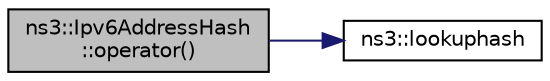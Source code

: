 digraph "ns3::Ipv6AddressHash::operator()"
{
 // LATEX_PDF_SIZE
  edge [fontname="Helvetica",fontsize="10",labelfontname="Helvetica",labelfontsize="10"];
  node [fontname="Helvetica",fontsize="10",shape=record];
  rankdir="LR";
  Node1 [label="ns3::Ipv6AddressHash\l::operator()",height=0.2,width=0.4,color="black", fillcolor="grey75", style="filled", fontcolor="black",tooltip="Unary operator to hash IPv6 address."];
  Node1 -> Node2 [color="midnightblue",fontsize="10",style="solid",fontname="Helvetica"];
  Node2 [label="ns3::lookuphash",height=0.2,width=0.4,color="black", fillcolor="white", style="filled",URL="$namespacens3.html#a9dc35ee6c77a41cca2403ad5907b1207",tooltip="Get a hash key."];
}
